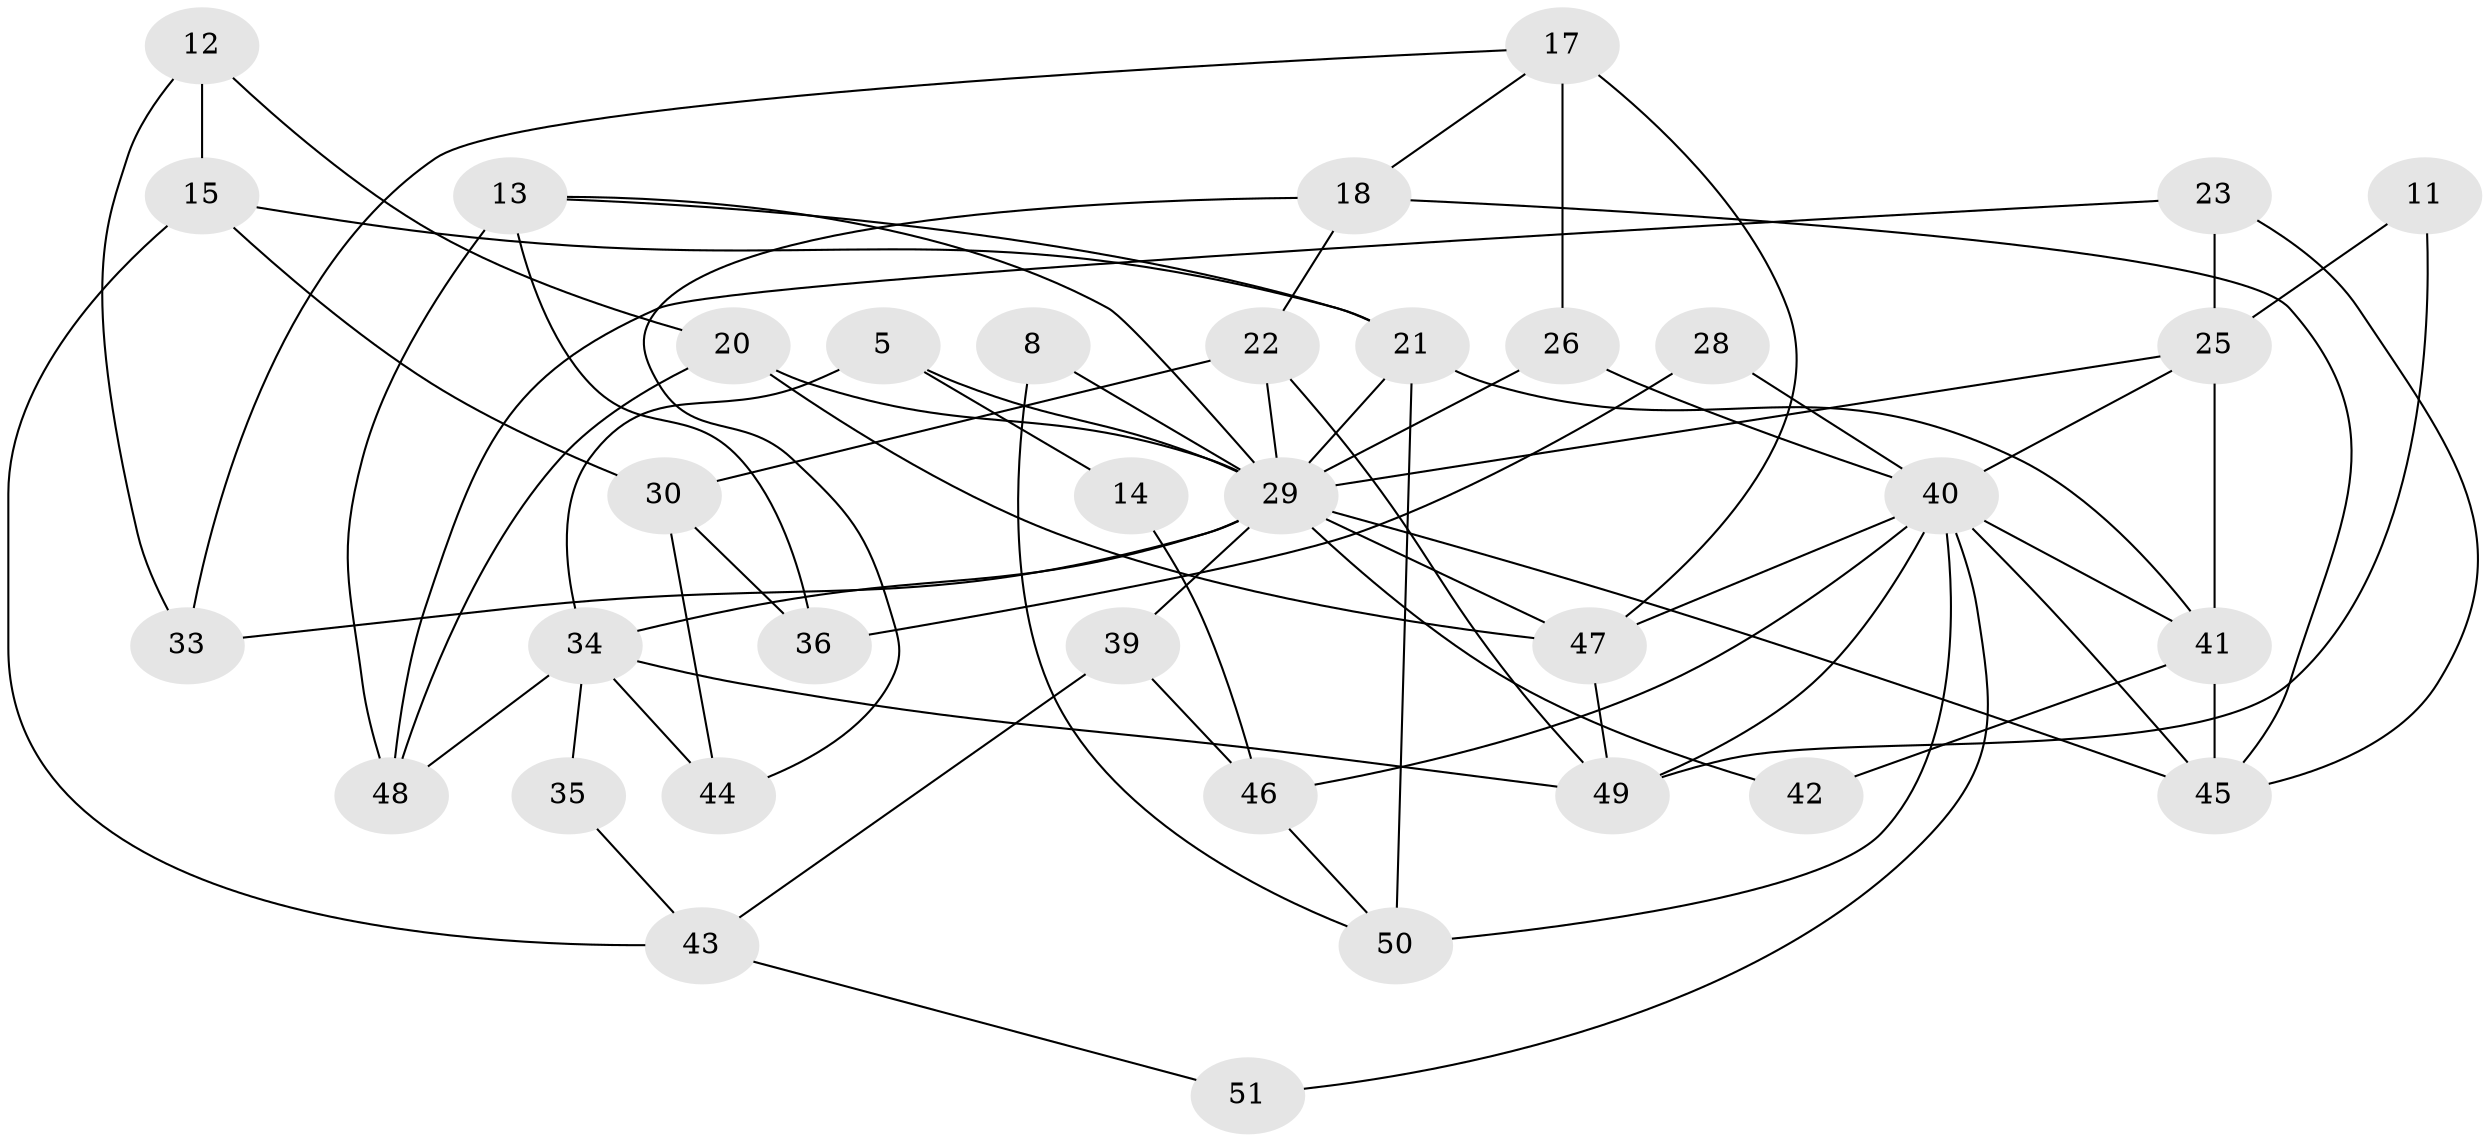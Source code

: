 // original degree distribution, {4: 0.3137254901960784, 3: 0.19607843137254902, 2: 0.13725490196078433, 5: 0.23529411764705882, 6: 0.11764705882352941}
// Generated by graph-tools (version 1.1) at 2025/53/03/04/25 21:53:06]
// undirected, 35 vertices, 71 edges
graph export_dot {
graph [start="1"]
  node [color=gray90,style=filled];
  5;
  8;
  11;
  12;
  13;
  14;
  15;
  17;
  18;
  20;
  21 [super="+6"];
  22;
  23;
  25 [super="+24"];
  26;
  28;
  29 [super="+27+16+9"];
  30 [super="+3"];
  33;
  34 [super="+19"];
  35;
  36;
  39;
  40 [super="+38"];
  41 [super="+31"];
  42;
  43;
  44;
  45;
  46;
  47 [super="+37"];
  48 [super="+32"];
  49;
  50;
  51;
  5 -- 34 [weight=2];
  5 -- 14;
  5 -- 29;
  8 -- 50;
  8 -- 29;
  11 -- 49;
  11 -- 25;
  12 -- 20;
  12 -- 15;
  12 -- 33;
  13 -- 36;
  13 -- 48 [weight=2];
  13 -- 21;
  13 -- 29;
  14 -- 46;
  15 -- 21;
  15 -- 43;
  15 -- 30;
  17 -- 33;
  17 -- 47 [weight=2];
  17 -- 18;
  17 -- 26;
  18 -- 22;
  18 -- 44;
  18 -- 45;
  20 -- 48;
  20 -- 47 [weight=2];
  20 -- 29;
  21 -- 41 [weight=2];
  21 -- 50 [weight=2];
  21 -- 29;
  22 -- 30 [weight=2];
  22 -- 49;
  22 -- 29;
  23 -- 45;
  23 -- 25;
  23 -- 48;
  25 -- 41 [weight=2];
  25 -- 29;
  25 -- 40;
  26 -- 29;
  26 -- 40;
  28 -- 40 [weight=2];
  28 -- 36;
  29 -- 39;
  29 -- 42;
  29 -- 45;
  29 -- 47 [weight=3];
  29 -- 33 [weight=2];
  29 -- 34;
  30 -- 44;
  30 -- 36;
  34 -- 44 [weight=2];
  34 -- 35;
  34 -- 49;
  34 -- 48;
  35 -- 43;
  39 -- 46;
  39 -- 43;
  40 -- 49 [weight=2];
  40 -- 50;
  40 -- 41;
  40 -- 45;
  40 -- 46;
  40 -- 47;
  40 -- 51;
  41 -- 42;
  41 -- 45;
  43 -- 51;
  46 -- 50;
  47 -- 49;
}
